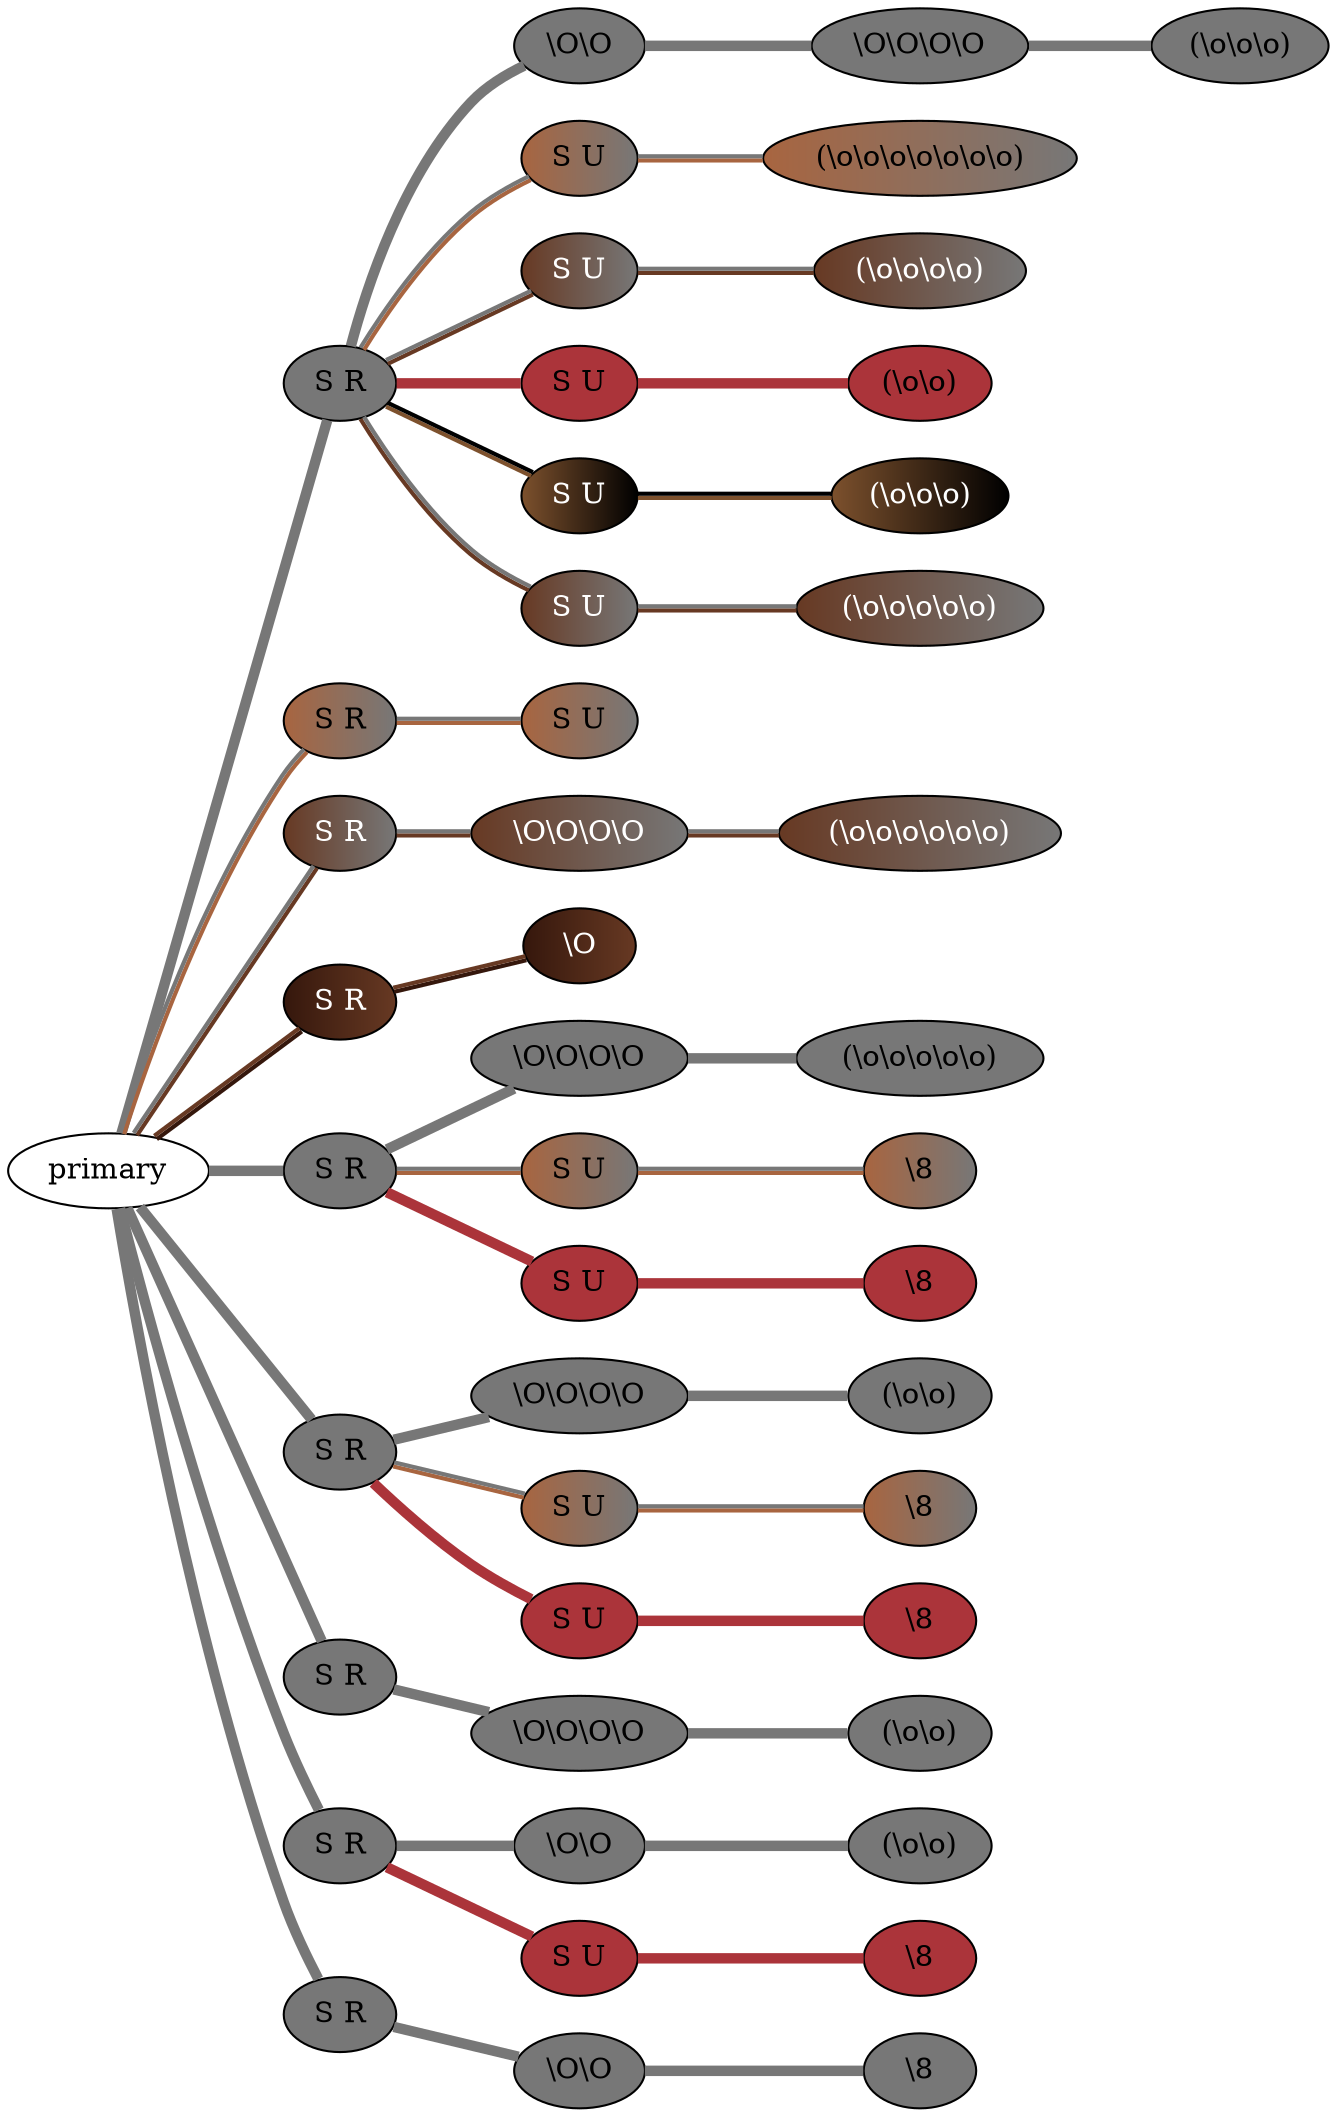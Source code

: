 graph {
 graph [rankdir=LR]
"1" [qtype="pendant_node", pendant_colors="#777777", pendant_ply="S", pendant_attach="R", pendant_length="28.0", label="S R", style=filled, fillcolor="#777777", fontcolor="#000000"]
"primary" -- "1" [qtype="pendant_link",penwidth=5,color="#777777"]
"1:0" [qtype="knot_node", knot_value="2", knot_type="S", knot_position="7.0", knot_spin="Z", label="\\O\\O", style=filled, fillcolor="#777777" , fontcolor="#000000"]
"1" -- "1:0" [qtype="knot_link",penwidth=5,color="#777777"]
"1:1" [qtype="knot_node", knot_value="4", knot_type="S", knot_position="13.0", knot_spin="Z", label="\\O\\O\\O\\O", style=filled, fillcolor="#777777" , fontcolor="#000000"]
"1:0" -- "1:1" [qtype="knot_link",penwidth=5,color="#777777"]
"1:2" [qtype="knot_node", knot_value="3", knot_type="L", knot_position="17.5", knot_spin="Z", label="(\\o\\o\\o)", style=filled, fillcolor="#777777" , fontcolor="#000000"]
"1:1" -- "1:2" [qtype="knot_link",penwidth=5,color="#777777"]
"1s1" [qtype="pendant_node", pendant_colors="#A86540:#777777", pendant_ply="S", pendant_attach="U", pendant_length="28.0", label="S U", style=filled, fillcolor="#A86540:#777777", fontcolor="#000000"]
"1" -- "1s1" [qtype="pendant_link",penwidth=2,color="#A86540:#777777"]
"1s1:0" [qtype="knot_node", knot_value="7", knot_type="L", knot_position="16.0", knot_spin="Z", label="(\\o\\o\\o\\o\\o\\o\\o)", style=filled, fillcolor="#A86540:#777777" , fontcolor="#000000"]
"1s1" -- "1s1:0" [qtype="knot_link",penwidth=2,color="#A86540:#777777"]
"1s2" [qtype="pendant_node", pendant_colors="#673923:#777777", pendant_ply="S", pendant_attach="U", pendant_length="25.0", label="S U", style=filled, fillcolor="#673923:#777777", fontcolor="#ffffff"]
"1" -- "1s2" [qtype="pendant_link",penwidth=2,color="#673923:#777777"]
"1s2:0" [qtype="knot_node", knot_value="4", knot_type="L", knot_position="15.5", knot_spin="Z", label="(\\o\\o\\o\\o)", style=filled, fillcolor="#673923:#777777" , fontcolor="#ffffff"]
"1s2" -- "1s2:0" [qtype="knot_link",penwidth=2,color="#673923:#777777"]
"1s3" [qtype="pendant_node", pendant_colors="#AB343A", pendant_ply="S", pendant_attach="U", pendant_length="24.0", label="S U", style=filled, fillcolor="#AB343A", fontcolor="#000000"]
"1" -- "1s3" [qtype="pendant_link",penwidth=5,color="#AB343A"]
"1s3:0" [qtype="knot_node", knot_value="2", knot_type="L", knot_position="14.5", knot_spin="Z", label="(\\o\\o)", style=filled, fillcolor="#AB343A" , fontcolor="#000000"]
"1s3" -- "1s3:0" [qtype="knot_link",penwidth=5,color="#AB343A"]
"1s4" [qtype="pendant_node", pendant_colors="#7D512D:#000000", pendant_ply="S", pendant_attach="U", pendant_length="30.0", label="S U", style=filled, fillcolor="#7D512D:#000000", fontcolor="#ffffff"]
"1" -- "1s4" [qtype="pendant_link",penwidth=2,color="#7D512D:#000000"]
"1s4:0" [qtype="knot_node", knot_value="3", knot_type="L", knot_position="15.0", knot_spin="Z", label="(\\o\\o\\o)", style=filled, fillcolor="#7D512D:#000000" , fontcolor="#ffffff"]
"1s4" -- "1s4:0" [qtype="knot_link",penwidth=2,color="#7D512D:#000000"]
"1s5" [qtype="pendant_node", pendant_colors="#673923:#777777", pendant_ply="S", pendant_attach="U", pendant_length="25.0", label="S U", style=filled, fillcolor="#673923:#777777", fontcolor="#ffffff"]
"1" -- "1s5" [qtype="pendant_link",penwidth=2,color="#673923:#777777"]
"1s5:0" [qtype="knot_node", knot_value="5", knot_type="L", knot_position="15.0", knot_spin="Z", label="(\\o\\o\\o\\o\\o)", style=filled, fillcolor="#673923:#777777" , fontcolor="#ffffff"]
"1s5" -- "1s5:0" [qtype="knot_link",penwidth=2,color="#673923:#777777"]
"2" [qtype="pendant_node", pendant_colors="#A86540:#777777", pendant_ply="S", pendant_attach="R", pendant_length="6.0", label="S R", style=filled, fillcolor="#A86540:#777777", fontcolor="#000000"]
"primary" -- "2" [qtype="pendant_link",penwidth=2,color="#A86540:#777777"]
"2s1" [qtype="pendant_node", pendant_colors="#A86540:#777777", pendant_ply="S", pendant_attach="U", pendant_length="37.0", label="S U", style=filled, fillcolor="#A86540:#777777", fontcolor="#000000"]
"2" -- "2s1" [qtype="pendant_link",penwidth=2,color="#A86540:#777777"]
"3" [qtype="pendant_node", pendant_colors="#673923:#777777", pendant_ply="S", pendant_attach="R", pendant_length="36.0", label="S R", style=filled, fillcolor="#673923:#777777", fontcolor="#ffffff"]
"primary" -- "3" [qtype="pendant_link",penwidth=2,color="#673923:#777777"]
"3:0" [qtype="knot_node", knot_value="4", knot_type="S", knot_position="11.0", knot_spin="Z", label="\\O\\O\\O\\O", style=filled, fillcolor="#673923:#777777" , fontcolor="#ffffff"]
"3" -- "3:0" [qtype="knot_link",penwidth=2,color="#673923:#777777"]
"3:1" [qtype="knot_node", knot_value="6", knot_type="L", knot_position="16.0", knot_spin="Z", label="(\\o\\o\\o\\o\\o\\o)", style=filled, fillcolor="#673923:#777777" , fontcolor="#ffffff"]
"3:0" -- "3:1" [qtype="knot_link",penwidth=2,color="#673923:#777777"]
"4" [qtype="pendant_node", pendant_colors="#35170C:#673923", pendant_ply="S", pendant_attach="R", pendant_length="13.0", label="S R", style=filled, fillcolor="#35170C:#673923", fontcolor="#ffffff"]
"primary" -- "4" [qtype="pendant_link",penwidth=2,color="#35170C:#673923"]
"4:0" [qtype="knot_node", knot_value="1", knot_type="S", knot_position="10.0", knot_spin="Z", label="\\O", style=filled, fillcolor="#35170C:#673923" , fontcolor="#ffffff"]
"4" -- "4:0" [qtype="knot_link",penwidth=2,color="#35170C:#673923"]
"5" [qtype="pendant_node", pendant_colors="#777777", pendant_ply="S", pendant_attach="R", pendant_length="31.0", label="S R", style=filled, fillcolor="#777777", fontcolor="#000000"]
"primary" -- "5" [qtype="pendant_link",penwidth=5,color="#777777"]
"5:0" [qtype="knot_node", knot_value="4", knot_type="S", knot_position="10.5", knot_spin="Z", label="\\O\\O\\O\\O", style=filled, fillcolor="#777777" , fontcolor="#000000"]
"5" -- "5:0" [qtype="knot_link",penwidth=5,color="#777777"]
"5:1" [qtype="knot_node", knot_value="5", knot_type="L", knot_position="16.0", knot_spin="Z", label="(\\o\\o\\o\\o\\o)", style=filled, fillcolor="#777777" , fontcolor="#000000"]
"5:0" -- "5:1" [qtype="knot_link",penwidth=5,color="#777777"]
"5s1" [qtype="pendant_node", pendant_colors="#A86540:#777777", pendant_ply="S", pendant_attach="U", pendant_length="31.0", label="S U", style=filled, fillcolor="#A86540:#777777", fontcolor="#000000"]
"5" -- "5s1" [qtype="pendant_link",penwidth=2,color="#A86540:#777777"]
"5s1:0" [qtype="knot_node", knot_value="1", knot_type="E", knot_position="14.0", knot_spin="Z", label="\\8", style=filled, fillcolor="#A86540:#777777" , fontcolor="#000000"]
"5s1" -- "5s1:0" [qtype="knot_link",penwidth=2,color="#A86540:#777777"]
"5s2" [qtype="pendant_node", pendant_colors="#AB343A", pendant_ply="S", pendant_attach="U", pendant_length="28.0", label="S U", style=filled, fillcolor="#AB343A", fontcolor="#000000"]
"5" -- "5s2" [qtype="pendant_link",penwidth=5,color="#AB343A"]
"5s2:0" [qtype="knot_node", knot_value="1", knot_type="E", knot_position="14.0", knot_spin="Z", label="\\8", style=filled, fillcolor="#AB343A" , fontcolor="#000000"]
"5s2" -- "5s2:0" [qtype="knot_link",penwidth=5,color="#AB343A"]
"6" [qtype="pendant_node", pendant_colors="#777777", pendant_ply="S", pendant_attach="R", pendant_length="33.0", label="S R", style=filled, fillcolor="#777777", fontcolor="#000000"]
"primary" -- "6" [qtype="pendant_link",penwidth=5,color="#777777"]
"6:0" [qtype="knot_node", knot_value="4", knot_type="S", knot_position="11.0", knot_spin="Z", label="\\O\\O\\O\\O", style=filled, fillcolor="#777777" , fontcolor="#000000"]
"6" -- "6:0" [qtype="knot_link",penwidth=5,color="#777777"]
"6:1" [qtype="knot_node", knot_value="2", knot_type="L", knot_position="16.0", knot_spin="Z", label="(\\o\\o)", style=filled, fillcolor="#777777" , fontcolor="#000000"]
"6:0" -- "6:1" [qtype="knot_link",penwidth=5,color="#777777"]
"6s1" [qtype="pendant_node", pendant_colors="#A86540:#777777", pendant_ply="S", pendant_attach="U", pendant_length="26.0", label="S U", style=filled, fillcolor="#A86540:#777777", fontcolor="#000000"]
"6" -- "6s1" [qtype="pendant_link",penwidth=2,color="#A86540:#777777"]
"6s1:0" [qtype="knot_node", knot_value="1", knot_type="E", knot_position="14.0", knot_spin="Z", label="\\8", style=filled, fillcolor="#A86540:#777777" , fontcolor="#000000"]
"6s1" -- "6s1:0" [qtype="knot_link",penwidth=2,color="#A86540:#777777"]
"6s2" [qtype="pendant_node", pendant_colors="#AB343A", pendant_ply="S", pendant_attach="U", pendant_length="27.0", label="S U", style=filled, fillcolor="#AB343A", fontcolor="#000000"]
"6" -- "6s2" [qtype="pendant_link",penwidth=5,color="#AB343A"]
"6s2:0" [qtype="knot_node", knot_value="1", knot_type="E", knot_position="14.0", knot_spin="Z", label="\\8", style=filled, fillcolor="#AB343A" , fontcolor="#000000"]
"6s2" -- "6s2:0" [qtype="knot_link",penwidth=5,color="#AB343A"]
"7" [qtype="pendant_node", pendant_colors="#777777", pendant_ply="S", pendant_attach="R", pendant_length="29.0", label="S R", style=filled, fillcolor="#777777", fontcolor="#000000"]
"primary" -- "7" [qtype="pendant_link",penwidth=5,color="#777777"]
"7:0" [qtype="knot_node", knot_value="4", knot_type="S", knot_position="10.0", knot_spin="Z", label="\\O\\O\\O\\O", style=filled, fillcolor="#777777" , fontcolor="#000000"]
"7" -- "7:0" [qtype="knot_link",penwidth=5,color="#777777"]
"7:1" [qtype="knot_node", knot_value="2", knot_type="L", knot_position="15.0", knot_spin="Z", label="(\\o\\o)", style=filled, fillcolor="#777777" , fontcolor="#000000"]
"7:0" -- "7:1" [qtype="knot_link",penwidth=5,color="#777777"]
"8" [qtype="pendant_node", pendant_colors="#777777", pendant_ply="S", pendant_attach="R", pendant_length="38.0", label="S R", style=filled, fillcolor="#777777", fontcolor="#000000"]
"primary" -- "8" [qtype="pendant_link",penwidth=5,color="#777777"]
"8:0" [qtype="knot_node", knot_value="2", knot_type="S", knot_position="10.0", knot_spin="Z", label="\\O\\O", style=filled, fillcolor="#777777" , fontcolor="#000000"]
"8" -- "8:0" [qtype="knot_link",penwidth=5,color="#777777"]
"8:1" [qtype="knot_node", knot_value="2", knot_type="L", knot_position="15.0", knot_spin="Z", label="(\\o\\o)", style=filled, fillcolor="#777777" , fontcolor="#000000"]
"8:0" -- "8:1" [qtype="knot_link",penwidth=5,color="#777777"]
"8s1" [qtype="pendant_node", pendant_colors="#AB343A", pendant_ply="S", pendant_attach="U", pendant_length="31.0", label="S U", style=filled, fillcolor="#AB343A", fontcolor="#000000"]
"8" -- "8s1" [qtype="pendant_link",penwidth=5,color="#AB343A"]
"8s1:0" [qtype="knot_node", knot_value="1", knot_type="E", knot_position="14.0", knot_spin="Z", label="\\8", style=filled, fillcolor="#AB343A" , fontcolor="#000000"]
"8s1" -- "8s1:0" [qtype="knot_link",penwidth=5,color="#AB343A"]
"9" [qtype="pendant_node", pendant_colors="#777777", pendant_ply="S", pendant_attach="R", pendant_length="32.0", label="S R", style=filled, fillcolor="#777777", fontcolor="#000000"]
"primary" -- "9" [qtype="pendant_link",penwidth=5,color="#777777"]
"9:0" [qtype="knot_node", knot_value="2", knot_type="S", knot_position="10.0", knot_spin="Z", label="\\O\\O", style=filled, fillcolor="#777777" , fontcolor="#000000"]
"9" -- "9:0" [qtype="knot_link",penwidth=5,color="#777777"]
"9:1" [qtype="knot_node", knot_value="1", knot_type="E", knot_position="16.0", knot_spin="Z", label="\\8", style=filled, fillcolor="#777777" , fontcolor="#000000"]
"9:0" -- "9:1" [qtype="knot_link",penwidth=5,color="#777777"]
}
